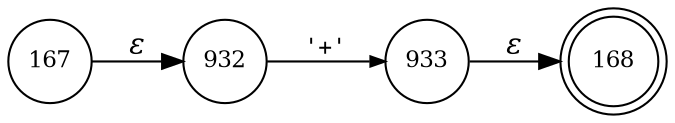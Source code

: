 digraph ATN {
rankdir=LR;
s168[fontsize=11, label="168", shape=doublecircle, fixedsize=true, width=.6];
s932[fontsize=11,label="932", shape=circle, fixedsize=true, width=.55, peripheries=1];
s933[fontsize=11,label="933", shape=circle, fixedsize=true, width=.55, peripheries=1];
s167[fontsize=11,label="167", shape=circle, fixedsize=true, width=.55, peripheries=1];
s167 -> s932 [fontname="Times-Italic", label="&epsilon;"];
s932 -> s933 [fontsize=11, fontname="Courier", arrowsize=.7, label = "'+'", arrowhead = normal];
s933 -> s168 [fontname="Times-Italic", label="&epsilon;"];
}